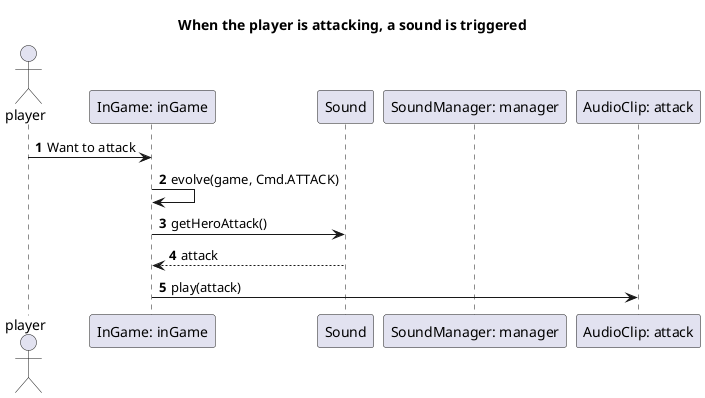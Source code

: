 @startuml

title When the player is attacking, a sound is triggered
autonumber

actor player

participant "InGame: inGame" as g
participant "Sound" as s
participant "SoundManager: manager" as sound
participant "AudioClip: attack" as a

player -> g: Want to attack

g -> g: evolve(game, Cmd.ATTACK)

g -> s: getHeroAttack()

s --> g: attack

g -> a : play(attack)


@enduml